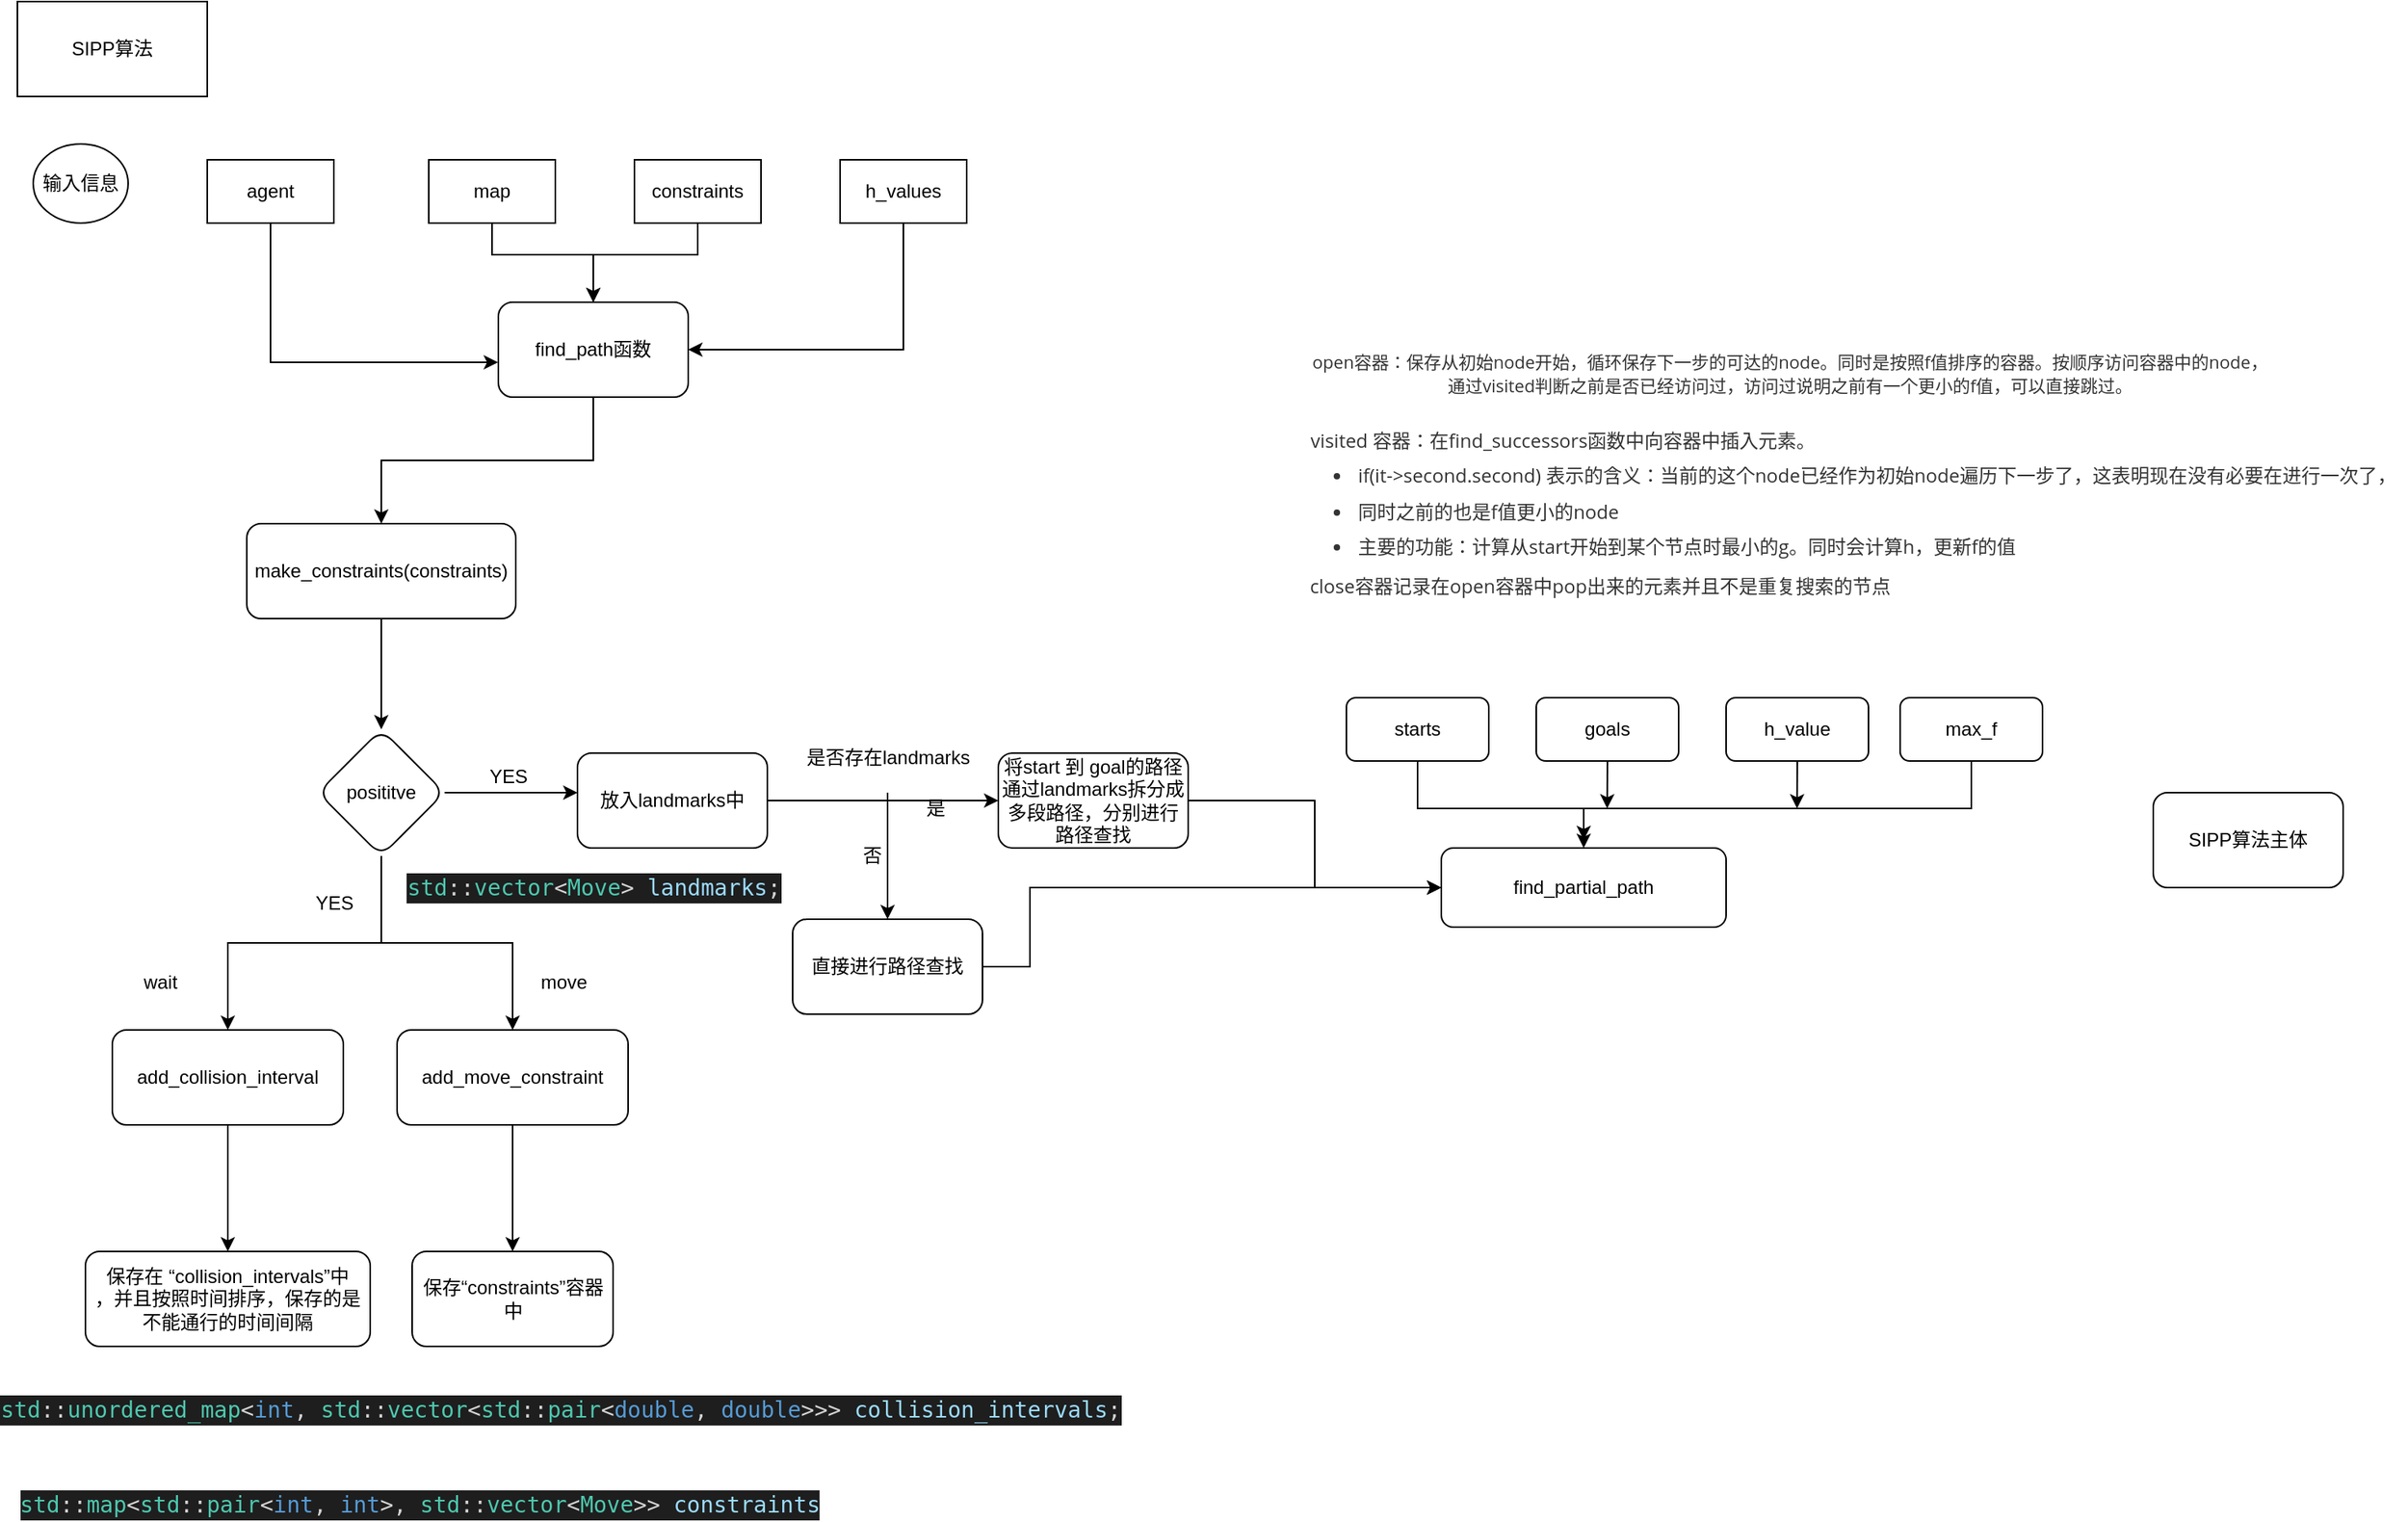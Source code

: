 <mxfile version="14.9.6" type="github">
  <diagram id="e655tog_qIfLLv0GMpIh" name="Page-1">
    <mxGraphModel dx="2763" dy="1083" grid="1" gridSize="10" guides="1" tooltips="1" connect="1" arrows="1" fold="1" page="1" pageScale="1" pageWidth="827" pageHeight="1169" math="0" shadow="0">
      <root>
        <mxCell id="0" />
        <mxCell id="1" parent="0" />
        <mxCell id="Dc8rIp4SgCtgs9jUnkT4-1" value="SIPP算法" style="rounded=0;whiteSpace=wrap;html=1;" vertex="1" parent="1">
          <mxGeometry x="-810" y="120" width="120" height="60" as="geometry" />
        </mxCell>
        <mxCell id="Dc8rIp4SgCtgs9jUnkT4-16" style="edgeStyle=orthogonalEdgeStyle;rounded=0;orthogonalLoop=1;jettySize=auto;html=1;exitX=0.5;exitY=1;exitDx=0;exitDy=0;entryX=-0.002;entryY=0.634;entryDx=0;entryDy=0;entryPerimeter=0;" edge="1" parent="1" source="Dc8rIp4SgCtgs9jUnkT4-3" target="Dc8rIp4SgCtgs9jUnkT4-10">
          <mxGeometry relative="1" as="geometry" />
        </mxCell>
        <mxCell id="Dc8rIp4SgCtgs9jUnkT4-3" value="agent" style="rounded=0;whiteSpace=wrap;html=1;" vertex="1" parent="1">
          <mxGeometry x="-690" y="220" width="80" height="40" as="geometry" />
        </mxCell>
        <mxCell id="Dc8rIp4SgCtgs9jUnkT4-6" value="输入信息" style="ellipse;whiteSpace=wrap;html=1;" vertex="1" parent="1">
          <mxGeometry x="-800" y="210" width="60" height="50" as="geometry" />
        </mxCell>
        <mxCell id="Dc8rIp4SgCtgs9jUnkT4-19" style="edgeStyle=orthogonalEdgeStyle;rounded=0;orthogonalLoop=1;jettySize=auto;html=1;exitX=1;exitY=0.5;exitDx=0;exitDy=0;entryX=0.5;entryY=0;entryDx=0;entryDy=0;" edge="1" parent="1" source="Dc8rIp4SgCtgs9jUnkT4-7" target="Dc8rIp4SgCtgs9jUnkT4-10">
          <mxGeometry relative="1" as="geometry">
            <Array as="points">
              <mxPoint x="-510" y="240" />
              <mxPoint x="-510" y="280" />
              <mxPoint x="-446" y="280" />
            </Array>
          </mxGeometry>
        </mxCell>
        <mxCell id="Dc8rIp4SgCtgs9jUnkT4-7" value="map" style="rounded=0;whiteSpace=wrap;html=1;" vertex="1" parent="1">
          <mxGeometry x="-550" y="220" width="80" height="40" as="geometry" />
        </mxCell>
        <mxCell id="Dc8rIp4SgCtgs9jUnkT4-20" style="edgeStyle=orthogonalEdgeStyle;rounded=0;orthogonalLoop=1;jettySize=auto;html=1;entryX=0.5;entryY=0;entryDx=0;entryDy=0;" edge="1" parent="1" source="Dc8rIp4SgCtgs9jUnkT4-8" target="Dc8rIp4SgCtgs9jUnkT4-10">
          <mxGeometry relative="1" as="geometry">
            <Array as="points">
              <mxPoint x="-380" y="280" />
              <mxPoint x="-446" y="280" />
            </Array>
          </mxGeometry>
        </mxCell>
        <mxCell id="Dc8rIp4SgCtgs9jUnkT4-8" value="constraints" style="rounded=0;whiteSpace=wrap;html=1;" vertex="1" parent="1">
          <mxGeometry x="-420" y="220" width="80" height="40" as="geometry" />
        </mxCell>
        <mxCell id="Dc8rIp4SgCtgs9jUnkT4-22" style="edgeStyle=orthogonalEdgeStyle;rounded=0;orthogonalLoop=1;jettySize=auto;html=1;entryX=1;entryY=0.5;entryDx=0;entryDy=0;" edge="1" parent="1" source="Dc8rIp4SgCtgs9jUnkT4-9" target="Dc8rIp4SgCtgs9jUnkT4-10">
          <mxGeometry relative="1" as="geometry">
            <Array as="points">
              <mxPoint x="-250" y="340" />
            </Array>
          </mxGeometry>
        </mxCell>
        <mxCell id="Dc8rIp4SgCtgs9jUnkT4-9" value="h_values" style="rounded=0;whiteSpace=wrap;html=1;" vertex="1" parent="1">
          <mxGeometry x="-290" y="220" width="80" height="40" as="geometry" />
        </mxCell>
        <mxCell id="Dc8rIp4SgCtgs9jUnkT4-24" style="edgeStyle=orthogonalEdgeStyle;rounded=0;orthogonalLoop=1;jettySize=auto;html=1;exitX=0.5;exitY=1;exitDx=0;exitDy=0;entryX=0.5;entryY=0;entryDx=0;entryDy=0;" edge="1" parent="1" source="Dc8rIp4SgCtgs9jUnkT4-10" target="Dc8rIp4SgCtgs9jUnkT4-23">
          <mxGeometry relative="1" as="geometry" />
        </mxCell>
        <mxCell id="Dc8rIp4SgCtgs9jUnkT4-10" value="find_path函数" style="rounded=1;whiteSpace=wrap;html=1;" vertex="1" parent="1">
          <mxGeometry x="-506" y="310" width="120" height="60" as="geometry" />
        </mxCell>
        <mxCell id="Dc8rIp4SgCtgs9jUnkT4-26" value="" style="edgeStyle=orthogonalEdgeStyle;rounded=0;orthogonalLoop=1;jettySize=auto;html=1;" edge="1" parent="1" source="Dc8rIp4SgCtgs9jUnkT4-23" target="Dc8rIp4SgCtgs9jUnkT4-25">
          <mxGeometry relative="1" as="geometry" />
        </mxCell>
        <mxCell id="Dc8rIp4SgCtgs9jUnkT4-23" value="&lt;font style=&quot;font-size: 12px&quot;&gt;make_constraints(constraints)&lt;/font&gt;" style="rounded=1;whiteSpace=wrap;html=1;" vertex="1" parent="1">
          <mxGeometry x="-665" y="450" width="170" height="60" as="geometry" />
        </mxCell>
        <mxCell id="Dc8rIp4SgCtgs9jUnkT4-31" value="" style="edgeStyle=orthogonalEdgeStyle;rounded=0;orthogonalLoop=1;jettySize=auto;html=1;" edge="1" parent="1" source="Dc8rIp4SgCtgs9jUnkT4-25">
          <mxGeometry relative="1" as="geometry">
            <mxPoint x="-456" y="620" as="targetPoint" />
          </mxGeometry>
        </mxCell>
        <mxCell id="Dc8rIp4SgCtgs9jUnkT4-47" value="" style="edgeStyle=orthogonalEdgeStyle;rounded=0;orthogonalLoop=1;jettySize=auto;html=1;" edge="1" parent="1" source="Dc8rIp4SgCtgs9jUnkT4-25" target="Dc8rIp4SgCtgs9jUnkT4-35">
          <mxGeometry relative="1" as="geometry" />
        </mxCell>
        <mxCell id="Dc8rIp4SgCtgs9jUnkT4-48" style="edgeStyle=orthogonalEdgeStyle;rounded=0;orthogonalLoop=1;jettySize=auto;html=1;entryX=0.5;entryY=0;entryDx=0;entryDy=0;" edge="1" parent="1" source="Dc8rIp4SgCtgs9jUnkT4-25" target="Dc8rIp4SgCtgs9jUnkT4-34">
          <mxGeometry relative="1" as="geometry" />
        </mxCell>
        <mxCell id="Dc8rIp4SgCtgs9jUnkT4-25" value="posititve" style="rhombus;whiteSpace=wrap;html=1;rounded=1;" vertex="1" parent="1">
          <mxGeometry x="-620" y="580" width="80" height="80" as="geometry" />
        </mxCell>
        <mxCell id="Dc8rIp4SgCtgs9jUnkT4-59" value="" style="edgeStyle=orthogonalEdgeStyle;rounded=0;orthogonalLoop=1;jettySize=auto;html=1;" edge="1" parent="1" source="Dc8rIp4SgCtgs9jUnkT4-27" target="Dc8rIp4SgCtgs9jUnkT4-58">
          <mxGeometry relative="1" as="geometry" />
        </mxCell>
        <mxCell id="Dc8rIp4SgCtgs9jUnkT4-27" value="放入landmarks中" style="whiteSpace=wrap;html=1;rounded=1;" vertex="1" parent="1">
          <mxGeometry x="-456" y="595" width="120" height="60" as="geometry" />
        </mxCell>
        <mxCell id="Dc8rIp4SgCtgs9jUnkT4-29" value="YES" style="text;html=1;align=center;verticalAlign=middle;resizable=0;points=[];autosize=1;strokeColor=none;" vertex="1" parent="1">
          <mxGeometry x="-630" y="680" width="40" height="20" as="geometry" />
        </mxCell>
        <mxCell id="Dc8rIp4SgCtgs9jUnkT4-32" value="YES" style="text;html=1;align=center;verticalAlign=middle;resizable=0;points=[];autosize=1;strokeColor=none;" vertex="1" parent="1">
          <mxGeometry x="-520" y="600" width="40" height="20" as="geometry" />
        </mxCell>
        <mxCell id="Dc8rIp4SgCtgs9jUnkT4-50" value="" style="edgeStyle=orthogonalEdgeStyle;rounded=0;orthogonalLoop=1;jettySize=auto;html=1;" edge="1" parent="1" source="Dc8rIp4SgCtgs9jUnkT4-34" target="Dc8rIp4SgCtgs9jUnkT4-49">
          <mxGeometry relative="1" as="geometry" />
        </mxCell>
        <mxCell id="Dc8rIp4SgCtgs9jUnkT4-34" value="add_collision_interval" style="rounded=1;whiteSpace=wrap;html=1;" vertex="1" parent="1">
          <mxGeometry x="-750" y="770" width="146" height="60" as="geometry" />
        </mxCell>
        <mxCell id="Dc8rIp4SgCtgs9jUnkT4-54" value="" style="edgeStyle=orthogonalEdgeStyle;rounded=0;orthogonalLoop=1;jettySize=auto;html=1;" edge="1" parent="1" source="Dc8rIp4SgCtgs9jUnkT4-35" target="Dc8rIp4SgCtgs9jUnkT4-53">
          <mxGeometry relative="1" as="geometry" />
        </mxCell>
        <mxCell id="Dc8rIp4SgCtgs9jUnkT4-35" value="add_move_constraint" style="rounded=1;whiteSpace=wrap;html=1;" vertex="1" parent="1">
          <mxGeometry x="-570" y="770" width="146" height="60" as="geometry" />
        </mxCell>
        <mxCell id="Dc8rIp4SgCtgs9jUnkT4-45" value="wait" style="text;html=1;align=center;verticalAlign=middle;resizable=0;points=[];autosize=1;strokeColor=none;" vertex="1" parent="1">
          <mxGeometry x="-740" y="730" width="40" height="20" as="geometry" />
        </mxCell>
        <mxCell id="Dc8rIp4SgCtgs9jUnkT4-46" value="&lt;div&gt;move&lt;/div&gt;" style="text;html=1;align=center;verticalAlign=middle;resizable=0;points=[];autosize=1;strokeColor=none;" vertex="1" parent="1">
          <mxGeometry x="-490" y="730" width="50" height="20" as="geometry" />
        </mxCell>
        <mxCell id="Dc8rIp4SgCtgs9jUnkT4-49" value="&lt;div&gt;保存在 “collision_intervals”中&lt;/div&gt;&lt;div&gt;，并且按照时间排序，保存的是&lt;/div&gt;&lt;div&gt;不能通行的时间间隔&lt;br&gt;&lt;/div&gt;" style="whiteSpace=wrap;html=1;rounded=1;" vertex="1" parent="1">
          <mxGeometry x="-767" y="910" width="180" height="60" as="geometry" />
        </mxCell>
        <mxCell id="Dc8rIp4SgCtgs9jUnkT4-53" value="保存“constraints”容器中" style="whiteSpace=wrap;html=1;rounded=1;" vertex="1" parent="1">
          <mxGeometry x="-560.5" y="910" width="127" height="60" as="geometry" />
        </mxCell>
        <mxCell id="Dc8rIp4SgCtgs9jUnkT4-55" value="&lt;div style=&quot;color: rgb(212 , 212 , 212) ; background-color: rgb(30 , 30 , 30) ; font-family: &amp;#34;droid sans mono&amp;#34; , &amp;#34;monospace&amp;#34; , monospace , &amp;#34;droid sans fallback&amp;#34; ; font-weight: normal ; font-size: 14px ; line-height: 19px&quot;&gt;&lt;div&gt;&lt;span style=&quot;color: #4ec9b0&quot;&gt;std&lt;/span&gt;&lt;span style=&quot;color: #d4d4d4&quot;&gt;::&lt;/span&gt;&lt;span style=&quot;color: #4ec9b0&quot;&gt;map&lt;/span&gt;&lt;span style=&quot;color: #d4d4d4&quot;&gt;&amp;lt;&lt;/span&gt;&lt;span style=&quot;color: #4ec9b0&quot;&gt;std&lt;/span&gt;&lt;span style=&quot;color: #d4d4d4&quot;&gt;::&lt;/span&gt;&lt;span style=&quot;color: #4ec9b0&quot;&gt;pair&lt;/span&gt;&lt;span style=&quot;color: #d4d4d4&quot;&gt;&amp;lt;&lt;/span&gt;&lt;span style=&quot;color: #569cd6&quot;&gt;int&lt;/span&gt;&lt;span style=&quot;color: #d4d4d4&quot;&gt;, &lt;/span&gt;&lt;span style=&quot;color: #569cd6&quot;&gt;int&lt;/span&gt;&lt;span style=&quot;color: #d4d4d4&quot;&gt;&amp;gt;, &lt;/span&gt;&lt;span style=&quot;color: #4ec9b0&quot;&gt;std&lt;/span&gt;&lt;span style=&quot;color: #d4d4d4&quot;&gt;::&lt;/span&gt;&lt;span style=&quot;color: #4ec9b0&quot;&gt;vector&lt;/span&gt;&lt;span style=&quot;color: #d4d4d4&quot;&gt;&amp;lt;&lt;/span&gt;&lt;span style=&quot;color: #4ec9b0&quot;&gt;Move&lt;/span&gt;&lt;span style=&quot;color: #d4d4d4&quot;&gt;&amp;gt;&amp;gt; &lt;/span&gt;&lt;span style=&quot;color: #9cdcfe&quot;&gt;constraints&lt;/span&gt;&lt;/div&gt;&lt;/div&gt;" style="text;html=1;align=center;verticalAlign=middle;resizable=0;points=[];autosize=1;strokeColor=none;" vertex="1" parent="1">
          <mxGeometry x="-776" y="1060" width="440" height="20" as="geometry" />
        </mxCell>
        <mxCell id="Dc8rIp4SgCtgs9jUnkT4-56" value="&lt;div style=&quot;color: rgb(212 , 212 , 212) ; background-color: rgb(30 , 30 , 30) ; font-family: &amp;#34;droid sans mono&amp;#34; , &amp;#34;monospace&amp;#34; , monospace , &amp;#34;droid sans fallback&amp;#34; ; font-weight: normal ; font-size: 14px ; line-height: 19px&quot;&gt;&lt;div&gt;&lt;span style=&quot;color: #d4d4d4&quot;&gt; &lt;/span&gt;&lt;span style=&quot;color: #4ec9b0&quot;&gt;std&lt;/span&gt;&lt;span style=&quot;color: #d4d4d4&quot;&gt;::&lt;/span&gt;&lt;span style=&quot;color: #4ec9b0&quot;&gt;unordered_map&lt;/span&gt;&lt;span style=&quot;color: #d4d4d4&quot;&gt;&amp;lt;&lt;/span&gt;&lt;span style=&quot;color: #569cd6&quot;&gt;int&lt;/span&gt;&lt;span style=&quot;color: #d4d4d4&quot;&gt;, &lt;/span&gt;&lt;span style=&quot;color: #4ec9b0&quot;&gt;std&lt;/span&gt;&lt;span style=&quot;color: #d4d4d4&quot;&gt;::&lt;/span&gt;&lt;span style=&quot;color: #4ec9b0&quot;&gt;vector&lt;/span&gt;&lt;span style=&quot;color: #d4d4d4&quot;&gt;&amp;lt;&lt;/span&gt;&lt;span style=&quot;color: #4ec9b0&quot;&gt;std&lt;/span&gt;&lt;span style=&quot;color: #d4d4d4&quot;&gt;::&lt;/span&gt;&lt;span style=&quot;color: #4ec9b0&quot;&gt;pair&lt;/span&gt;&lt;span style=&quot;color: #d4d4d4&quot;&gt;&amp;lt;&lt;/span&gt;&lt;span style=&quot;color: #569cd6&quot;&gt;double&lt;/span&gt;&lt;span style=&quot;color: #d4d4d4&quot;&gt;, &lt;/span&gt;&lt;span style=&quot;color: #569cd6&quot;&gt;double&lt;/span&gt;&lt;span style=&quot;color: #d4d4d4&quot;&gt;&amp;gt;&amp;gt;&amp;gt; &lt;/span&gt;&lt;span style=&quot;color: #9cdcfe&quot;&gt;collision_intervals&lt;/span&gt;&lt;span style=&quot;color: #d4d4d4&quot;&gt;;&lt;/span&gt;&lt;/div&gt;&lt;/div&gt;" style="text;html=1;align=center;verticalAlign=middle;resizable=0;points=[];autosize=1;strokeColor=none;" vertex="1" parent="1">
          <mxGeometry x="-767" y="1000" width="600" height="20" as="geometry" />
        </mxCell>
        <mxCell id="Dc8rIp4SgCtgs9jUnkT4-57" value="&lt;div style=&quot;color: rgb(212 , 212 , 212) ; background-color: rgb(30 , 30 , 30) ; font-family: &amp;#34;droid sans mono&amp;#34; , &amp;#34;monospace&amp;#34; , monospace , &amp;#34;droid sans fallback&amp;#34; ; font-weight: normal ; font-size: 14px ; line-height: 19px&quot;&gt;&lt;div&gt;&lt;span style=&quot;color: #4ec9b0&quot;&gt;std&lt;/span&gt;&lt;span style=&quot;color: #d4d4d4&quot;&gt;::&lt;/span&gt;&lt;span style=&quot;color: #4ec9b0&quot;&gt;vector&lt;/span&gt;&lt;span style=&quot;color: #d4d4d4&quot;&gt;&amp;lt;&lt;/span&gt;&lt;span style=&quot;color: #4ec9b0&quot;&gt;Move&lt;/span&gt;&lt;span style=&quot;color: #d4d4d4&quot;&gt;&amp;gt; &lt;/span&gt;&lt;span style=&quot;color: #9cdcfe&quot;&gt;landmarks&lt;/span&gt;&lt;span style=&quot;color: #d4d4d4&quot;&gt;;&lt;/span&gt;&lt;/div&gt;&lt;/div&gt;" style="text;html=1;align=center;verticalAlign=middle;resizable=0;points=[];autosize=1;strokeColor=none;" vertex="1" parent="1">
          <mxGeometry x="-551" y="670" width="210" height="20" as="geometry" />
        </mxCell>
        <mxCell id="Dc8rIp4SgCtgs9jUnkT4-69" style="edgeStyle=orthogonalEdgeStyle;rounded=0;orthogonalLoop=1;jettySize=auto;html=1;exitX=1;exitY=0.5;exitDx=0;exitDy=0;entryX=0;entryY=0.5;entryDx=0;entryDy=0;" edge="1" parent="1" source="Dc8rIp4SgCtgs9jUnkT4-58" target="Dc8rIp4SgCtgs9jUnkT4-66">
          <mxGeometry relative="1" as="geometry" />
        </mxCell>
        <mxCell id="Dc8rIp4SgCtgs9jUnkT4-58" value="将start 到 goal的路径通过landmarks拆分成多段路径，分别进行路径查找" style="whiteSpace=wrap;html=1;rounded=1;" vertex="1" parent="1">
          <mxGeometry x="-190" y="595" width="120" height="60" as="geometry" />
        </mxCell>
        <mxCell id="Dc8rIp4SgCtgs9jUnkT4-62" value="" style="edgeStyle=orthogonalEdgeStyle;rounded=0;orthogonalLoop=1;jettySize=auto;html=1;" edge="1" parent="1" source="Dc8rIp4SgCtgs9jUnkT4-60" target="Dc8rIp4SgCtgs9jUnkT4-61">
          <mxGeometry relative="1" as="geometry" />
        </mxCell>
        <mxCell id="Dc8rIp4SgCtgs9jUnkT4-60" value="&lt;div&gt;是否存在landmarks&lt;/div&gt;&lt;div&gt;&lt;br&gt;&lt;/div&gt;" style="text;html=1;align=center;verticalAlign=middle;resizable=0;points=[];autosize=1;strokeColor=none;" vertex="1" parent="1">
          <mxGeometry x="-320" y="590" width="120" height="30" as="geometry" />
        </mxCell>
        <mxCell id="Dc8rIp4SgCtgs9jUnkT4-70" style="edgeStyle=orthogonalEdgeStyle;rounded=0;orthogonalLoop=1;jettySize=auto;html=1;exitX=1;exitY=0.5;exitDx=0;exitDy=0;" edge="1" parent="1" source="Dc8rIp4SgCtgs9jUnkT4-61">
          <mxGeometry relative="1" as="geometry">
            <mxPoint x="90" y="680" as="targetPoint" />
            <Array as="points">
              <mxPoint x="-170" y="730" />
              <mxPoint x="-170" y="680" />
            </Array>
          </mxGeometry>
        </mxCell>
        <mxCell id="Dc8rIp4SgCtgs9jUnkT4-61" value="直接进行路径查找" style="rounded=1;whiteSpace=wrap;html=1;strokeWidth=1;" vertex="1" parent="1">
          <mxGeometry x="-320" y="700" width="120" height="60" as="geometry" />
        </mxCell>
        <mxCell id="Dc8rIp4SgCtgs9jUnkT4-64" value="否" style="text;html=1;align=center;verticalAlign=middle;resizable=0;points=[];autosize=1;strokeColor=none;" vertex="1" parent="1">
          <mxGeometry x="-285" y="650" width="30" height="20" as="geometry" />
        </mxCell>
        <mxCell id="Dc8rIp4SgCtgs9jUnkT4-65" value="是" style="text;html=1;align=center;verticalAlign=middle;resizable=0;points=[];autosize=1;strokeColor=none;" vertex="1" parent="1">
          <mxGeometry x="-245" y="620" width="30" height="20" as="geometry" />
        </mxCell>
        <mxCell id="Dc8rIp4SgCtgs9jUnkT4-66" value="find_partial_path" style="rounded=1;whiteSpace=wrap;html=1;strokeWidth=1;" vertex="1" parent="1">
          <mxGeometry x="90" y="655" width="180" height="50" as="geometry" />
        </mxCell>
        <mxCell id="Dc8rIp4SgCtgs9jUnkT4-78" style="edgeStyle=orthogonalEdgeStyle;rounded=0;orthogonalLoop=1;jettySize=auto;html=1;" edge="1" parent="1" source="Dc8rIp4SgCtgs9jUnkT4-72" target="Dc8rIp4SgCtgs9jUnkT4-66">
          <mxGeometry relative="1" as="geometry">
            <Array as="points">
              <mxPoint x="75" y="630" />
              <mxPoint x="180" y="630" />
            </Array>
          </mxGeometry>
        </mxCell>
        <mxCell id="Dc8rIp4SgCtgs9jUnkT4-72" value="starts" style="rounded=1;whiteSpace=wrap;html=1;strokeWidth=1;" vertex="1" parent="1">
          <mxGeometry x="30" y="560" width="90" height="40" as="geometry" />
        </mxCell>
        <mxCell id="Dc8rIp4SgCtgs9jUnkT4-84" style="edgeStyle=orthogonalEdgeStyle;rounded=0;orthogonalLoop=1;jettySize=auto;html=1;exitX=0.5;exitY=1;exitDx=0;exitDy=0;" edge="1" parent="1" source="Dc8rIp4SgCtgs9jUnkT4-75">
          <mxGeometry relative="1" as="geometry">
            <mxPoint x="194.833" y="630" as="targetPoint" />
          </mxGeometry>
        </mxCell>
        <mxCell id="Dc8rIp4SgCtgs9jUnkT4-75" value="goals" style="rounded=1;whiteSpace=wrap;html=1;strokeWidth=1;" vertex="1" parent="1">
          <mxGeometry x="150" y="560" width="90" height="40" as="geometry" />
        </mxCell>
        <mxCell id="Dc8rIp4SgCtgs9jUnkT4-82" style="edgeStyle=orthogonalEdgeStyle;rounded=0;orthogonalLoop=1;jettySize=auto;html=1;exitX=0.5;exitY=1;exitDx=0;exitDy=0;" edge="1" parent="1" source="Dc8rIp4SgCtgs9jUnkT4-76">
          <mxGeometry relative="1" as="geometry">
            <mxPoint x="314.833" y="630" as="targetPoint" />
          </mxGeometry>
        </mxCell>
        <mxCell id="Dc8rIp4SgCtgs9jUnkT4-76" value="h_value" style="rounded=1;whiteSpace=wrap;html=1;strokeWidth=1;" vertex="1" parent="1">
          <mxGeometry x="270" y="560" width="90" height="40" as="geometry" />
        </mxCell>
        <mxCell id="Dc8rIp4SgCtgs9jUnkT4-79" style="edgeStyle=orthogonalEdgeStyle;rounded=0;orthogonalLoop=1;jettySize=auto;html=1;exitX=0.5;exitY=1;exitDx=0;exitDy=0;" edge="1" parent="1" source="Dc8rIp4SgCtgs9jUnkT4-77">
          <mxGeometry relative="1" as="geometry">
            <mxPoint x="180" y="650" as="targetPoint" />
            <Array as="points">
              <mxPoint x="425" y="630" />
              <mxPoint x="180" y="630" />
            </Array>
          </mxGeometry>
        </mxCell>
        <mxCell id="Dc8rIp4SgCtgs9jUnkT4-77" value="max_f" style="rounded=1;whiteSpace=wrap;html=1;strokeWidth=1;" vertex="1" parent="1">
          <mxGeometry x="380" y="560" width="90" height="40" as="geometry" />
        </mxCell>
        <mxCell id="Dc8rIp4SgCtgs9jUnkT4-87" value="&lt;div&gt;SIPP算法主体&lt;/div&gt;" style="rounded=1;whiteSpace=wrap;html=1;strokeWidth=1;" vertex="1" parent="1">
          <mxGeometry x="540" y="620" width="120" height="60" as="geometry" />
        </mxCell>
        <mxCell id="Dc8rIp4SgCtgs9jUnkT4-88" value="&lt;div style=&quot;font-size: 11px&quot;&gt;&lt;font style=&quot;font-size: 11px&quot;&gt;&lt;span style=&quot;color: rgb(51 , 51 , 51) ; font-family: &amp;#34;open sans&amp;#34; , &amp;#34;clear sans&amp;#34; , &amp;#34;helvetica neue&amp;#34; , &amp;#34;helvetica&amp;#34; , &amp;#34;arial&amp;#34; , sans-serif ; font-style: normal ; font-weight: 400 ; letter-spacing: normal ; text-align: left ; text-indent: 0px ; text-transform: none ; word-spacing: 0px ; background-color: rgb(255 , 255 , 255) ; display: inline ; float: none&quot;&gt;open容器：保存从初始node开始，循环保存下一步的可达的node。同时是按照f值排序的容器。按顺序访问容器中的node，&lt;/span&gt;&lt;/font&gt;&lt;/div&gt;&lt;div style=&quot;font-size: 11px&quot;&gt;&lt;font style=&quot;font-size: 11px&quot;&gt;&lt;span style=&quot;color: rgb(51 , 51 , 51) ; font-family: &amp;#34;open sans&amp;#34; , &amp;#34;clear sans&amp;#34; , &amp;#34;helvetica neue&amp;#34; , &amp;#34;helvetica&amp;#34; , &amp;#34;arial&amp;#34; , sans-serif ; font-style: normal ; font-weight: 400 ; letter-spacing: normal ; text-align: left ; text-indent: 0px ; text-transform: none ; word-spacing: 0px ; background-color: rgb(255 , 255 , 255) ; display: inline ; float: none&quot;&gt;通过visited判断之前是否已经访问过，访问过说明之前有一个更小的f值，可以直接跳过。&lt;/span&gt;&lt;/font&gt;&lt;/div&gt;" style="text;html=1;align=center;verticalAlign=middle;resizable=0;points=[];autosize=1;strokeColor=none;" vertex="1" parent="1">
          <mxGeometry y="340" width="620" height="30" as="geometry" />
        </mxCell>
        <mxCell id="Dc8rIp4SgCtgs9jUnkT4-89" value="&lt;p class=&quot;md-end-block md-p md-focus&quot; style=&quot;box-sizing: border-box ; line-height: inherit ; margin: 0px 0px 0.5rem ; position: relative ; color: rgb(51 , 51 , 51) ; font-family: &amp;#34;open sans&amp;#34; , &amp;#34;clear sans&amp;#34; , &amp;#34;helvetica neue&amp;#34; , &amp;#34;helvetica&amp;#34; , &amp;#34;arial&amp;#34; , sans-serif ; font-style: normal ; font-weight: 400 ; letter-spacing: normal ; text-align: left ; text-indent: 0px ; text-transform: none ; word-spacing: 0px ; background-color: rgb(255 , 255 , 255)&quot;&gt;&lt;font style=&quot;font-size: 12px&quot;&gt;&lt;span class=&quot;md-plain md-expand&quot; style=&quot;box-sizing: border-box&quot;&gt;visited 容器：在find_successors函数中向容器中插入元素。&lt;/span&gt;&lt;/font&gt;&lt;/p&gt;&lt;ul class=&quot;ul-list&quot; style=&quot;box-sizing: border-box ; margin: 0px ; padding-left: 30px ; position: relative ; color: rgb(51 , 51 , 51) ; font-family: &amp;#34;open sans&amp;#34; , &amp;#34;clear sans&amp;#34; , &amp;#34;helvetica neue&amp;#34; , &amp;#34;helvetica&amp;#34; , &amp;#34;arial&amp;#34; , sans-serif ; font-style: normal ; font-weight: 400 ; letter-spacing: normal ; text-align: left ; text-indent: 0px ; text-transform: none ; word-spacing: 0px ; background-color: rgb(255 , 255 , 255)&quot;&gt;&lt;li class=&quot;md-list-item&quot; style=&quot;box-sizing: border-box ; margin: 0px ; position: relative ; display: list-item&quot;&gt;&lt;p class=&quot;md-end-block md-p&quot; style=&quot;box-sizing: border-box ; line-height: inherit ; margin: 0px 0px 0.5rem ; position: relative&quot;&gt;&lt;font style=&quot;font-size: 12px&quot;&gt;&lt;span class=&quot;md-plain&quot; style=&quot;box-sizing: border-box&quot;&gt;if(it-&amp;gt;second.second) 表示的含义：当前的这个node已经作为初始node遍历下一步了，这表明现在没有必要在进行一次了，&lt;/span&gt;&lt;/font&gt;&lt;/p&gt;&lt;/li&gt;&lt;li class=&quot;md-list-item&quot; style=&quot;box-sizing: border-box ; margin: 0px ; position: relative ; display: list-item&quot;&gt;&lt;p class=&quot;md-end-block md-p&quot; style=&quot;box-sizing: border-box ; line-height: inherit ; margin: 0px 0px 0.5rem ; position: relative&quot;&gt;&lt;font style=&quot;font-size: 12px&quot;&gt;&lt;span class=&quot;md-plain&quot; style=&quot;box-sizing: border-box&quot;&gt;同时之前的也是f值更小的node&lt;/span&gt;&lt;/font&gt;&lt;/p&gt;&lt;/li&gt;&lt;li class=&quot;md-list-item md-focus-container&quot; style=&quot;box-sizing: border-box ; margin: 0px ; position: relative ; display: list-item&quot;&gt;&lt;p class=&quot;md-end-block md-p md-focus&quot; style=&quot;box-sizing: border-box ; line-height: inherit ; margin: 0px 0px 0.5rem ; position: relative&quot;&gt;&lt;font style=&quot;font-size: 12px&quot;&gt;&lt;span class=&quot;md-plain md-expand&quot; style=&quot;box-sizing: border-box&quot;&gt;主要的功能：计算从start开始到某个节点时最小的g。同时会计算h，更新f的值&lt;/span&gt;&lt;/font&gt;&lt;/p&gt;&lt;/li&gt;&lt;/ul&gt;" style="text;html=1;align=center;verticalAlign=middle;resizable=0;points=[];autosize=1;strokeColor=none;" vertex="1" parent="1">
          <mxGeometry y="390" width="700" height="90" as="geometry" />
        </mxCell>
        <mxCell id="Dc8rIp4SgCtgs9jUnkT4-90" value="&lt;font style=&quot;font-size: 12px&quot;&gt;&lt;span style=&quot;color: rgb(51 , 51 , 51) ; font-family: &amp;#34;open sans&amp;#34; , &amp;#34;clear sans&amp;#34; , &amp;#34;helvetica neue&amp;#34; , &amp;#34;helvetica&amp;#34; , &amp;#34;arial&amp;#34; , sans-serif ; font-style: normal ; font-weight: 400 ; letter-spacing: normal ; text-align: left ; text-indent: 0px ; text-transform: none ; word-spacing: 0px ; background-color: rgb(255 , 255 , 255) ; display: inline ; float: none&quot;&gt;close容器记录在open容器中pop出来的元素并且不是重复搜索的节点&lt;/span&gt;&lt;/font&gt;" style="text;html=1;align=center;verticalAlign=middle;resizable=0;points=[];autosize=1;strokeColor=none;" vertex="1" parent="1">
          <mxGeometry y="480" width="380" height="20" as="geometry" />
        </mxCell>
      </root>
    </mxGraphModel>
  </diagram>
</mxfile>
